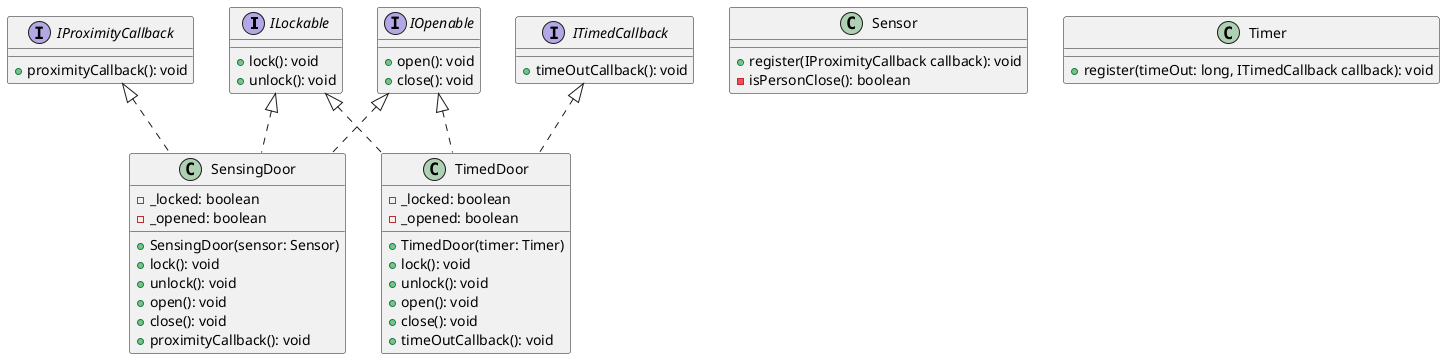 @startuml
interface ILockable {
    +lock(): void
    +unlock(): void
}

interface IOpenable {
    +open(): void
    +close(): void
}

interface IProximityCallback {
    +proximityCallback(): void
}

interface ITimedCallback {
    +timeOutCallback(): void
}

class SensingDoor {
    -_locked: boolean
    -_opened: boolean
    +SensingDoor(sensor: Sensor)
    +lock(): void
    +unlock(): void
    +open(): void
    +close(): void
    +proximityCallback(): void
}

class TimedDoor {
    -_locked: boolean
    -_opened: boolean
    +TimedDoor(timer: Timer)
    +lock(): void
    +unlock(): void
    +open(): void
    +close(): void
    +timeOutCallback(): void
}

class Sensor {
    +register(IProximityCallback callback): void
    -isPersonClose(): boolean
}

class Timer {
    +register(timeOut: long, ITimedCallback callback): void
}

ILockable <|.. SensingDoor
IOpenable <|.. SensingDoor
IProximityCallback <|.. SensingDoor
ITimedCallback <|.. TimedDoor
IOpenable <|.. TimedDoor
ILockable <|.. TimedDoor
@enduml
